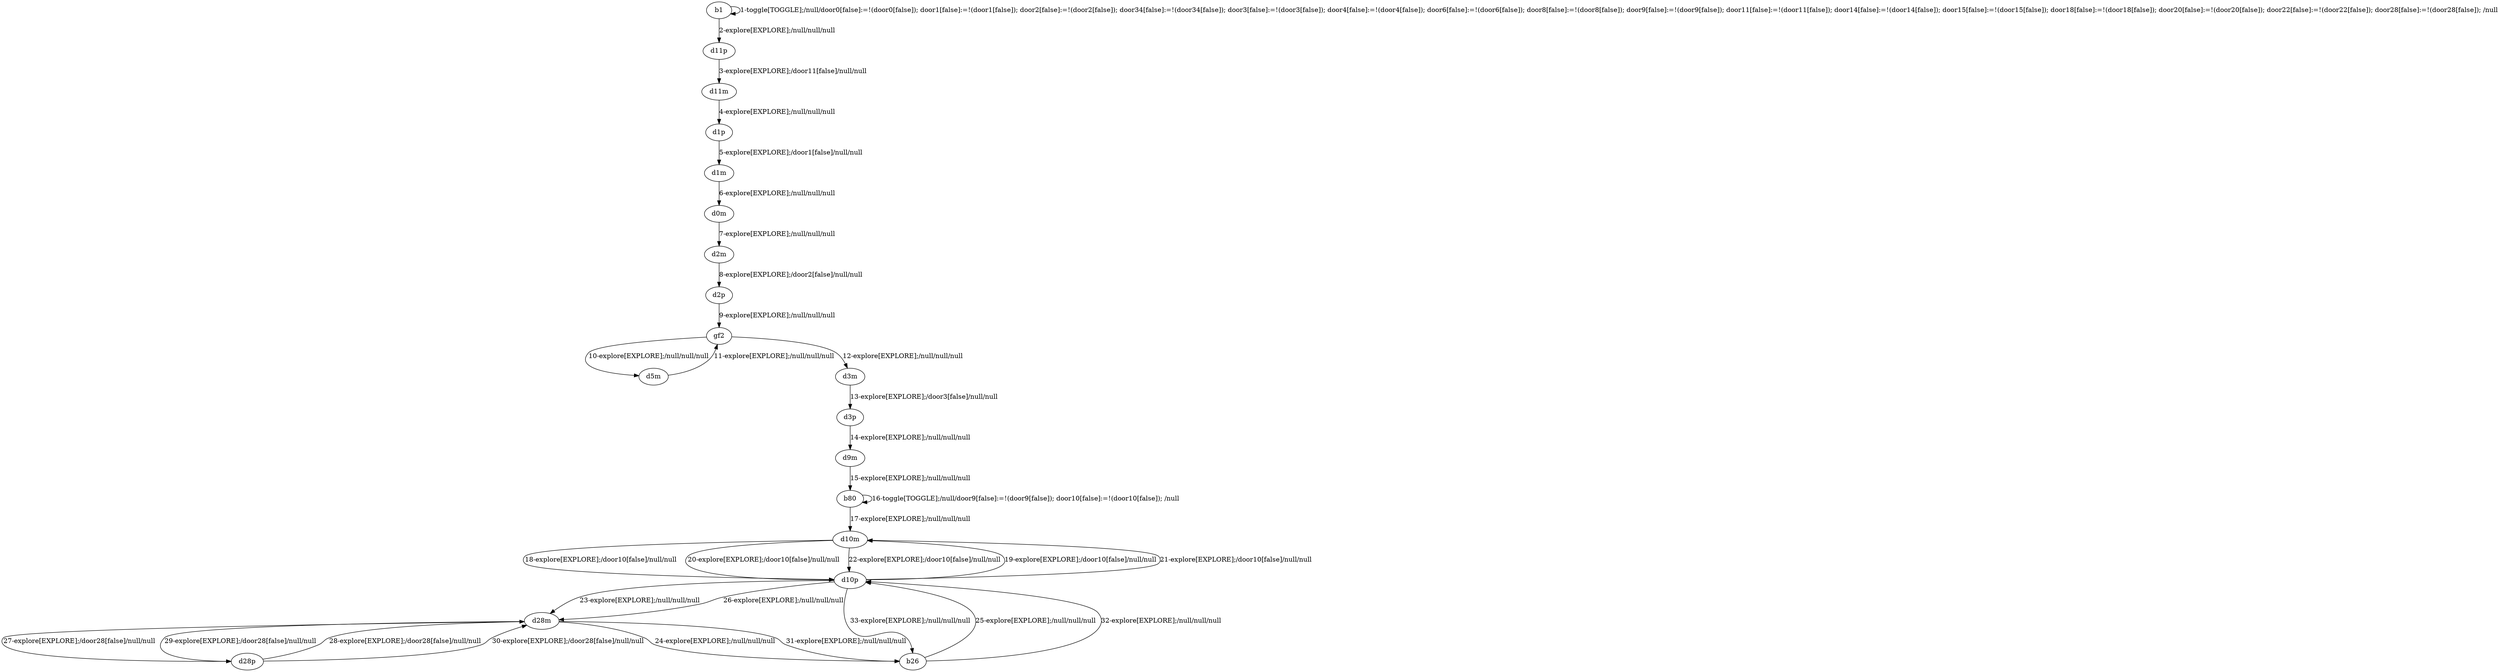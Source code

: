 # Total number of goals covered by this test: 1
# d10p --> b26

digraph g {
"b1" -> "b1" [label = "1-toggle[TOGGLE];/null/door0[false]:=!(door0[false]); door1[false]:=!(door1[false]); door2[false]:=!(door2[false]); door34[false]:=!(door34[false]); door3[false]:=!(door3[false]); door4[false]:=!(door4[false]); door6[false]:=!(door6[false]); door8[false]:=!(door8[false]); door9[false]:=!(door9[false]); door11[false]:=!(door11[false]); door14[false]:=!(door14[false]); door15[false]:=!(door15[false]); door18[false]:=!(door18[false]); door20[false]:=!(door20[false]); door22[false]:=!(door22[false]); door28[false]:=!(door28[false]); /null"];
"b1" -> "d11p" [label = "2-explore[EXPLORE];/null/null/null"];
"d11p" -> "d11m" [label = "3-explore[EXPLORE];/door11[false]/null/null"];
"d11m" -> "d1p" [label = "4-explore[EXPLORE];/null/null/null"];
"d1p" -> "d1m" [label = "5-explore[EXPLORE];/door1[false]/null/null"];
"d1m" -> "d0m" [label = "6-explore[EXPLORE];/null/null/null"];
"d0m" -> "d2m" [label = "7-explore[EXPLORE];/null/null/null"];
"d2m" -> "d2p" [label = "8-explore[EXPLORE];/door2[false]/null/null"];
"d2p" -> "gf2" [label = "9-explore[EXPLORE];/null/null/null"];
"gf2" -> "d5m" [label = "10-explore[EXPLORE];/null/null/null"];
"d5m" -> "gf2" [label = "11-explore[EXPLORE];/null/null/null"];
"gf2" -> "d3m" [label = "12-explore[EXPLORE];/null/null/null"];
"d3m" -> "d3p" [label = "13-explore[EXPLORE];/door3[false]/null/null"];
"d3p" -> "d9m" [label = "14-explore[EXPLORE];/null/null/null"];
"d9m" -> "b80" [label = "15-explore[EXPLORE];/null/null/null"];
"b80" -> "b80" [label = "16-toggle[TOGGLE];/null/door9[false]:=!(door9[false]); door10[false]:=!(door10[false]); /null"];
"b80" -> "d10m" [label = "17-explore[EXPLORE];/null/null/null"];
"d10m" -> "d10p" [label = "18-explore[EXPLORE];/door10[false]/null/null"];
"d10p" -> "d10m" [label = "19-explore[EXPLORE];/door10[false]/null/null"];
"d10m" -> "d10p" [label = "20-explore[EXPLORE];/door10[false]/null/null"];
"d10p" -> "d10m" [label = "21-explore[EXPLORE];/door10[false]/null/null"];
"d10m" -> "d10p" [label = "22-explore[EXPLORE];/door10[false]/null/null"];
"d10p" -> "d28m" [label = "23-explore[EXPLORE];/null/null/null"];
"d28m" -> "b26" [label = "24-explore[EXPLORE];/null/null/null"];
"b26" -> "d10p" [label = "25-explore[EXPLORE];/null/null/null"];
"d10p" -> "d28m" [label = "26-explore[EXPLORE];/null/null/null"];
"d28m" -> "d28p" [label = "27-explore[EXPLORE];/door28[false]/null/null"];
"d28p" -> "d28m" [label = "28-explore[EXPLORE];/door28[false]/null/null"];
"d28m" -> "d28p" [label = "29-explore[EXPLORE];/door28[false]/null/null"];
"d28p" -> "d28m" [label = "30-explore[EXPLORE];/door28[false]/null/null"];
"d28m" -> "b26" [label = "31-explore[EXPLORE];/null/null/null"];
"b26" -> "d10p" [label = "32-explore[EXPLORE];/null/null/null"];
"d10p" -> "b26" [label = "33-explore[EXPLORE];/null/null/null"];
}